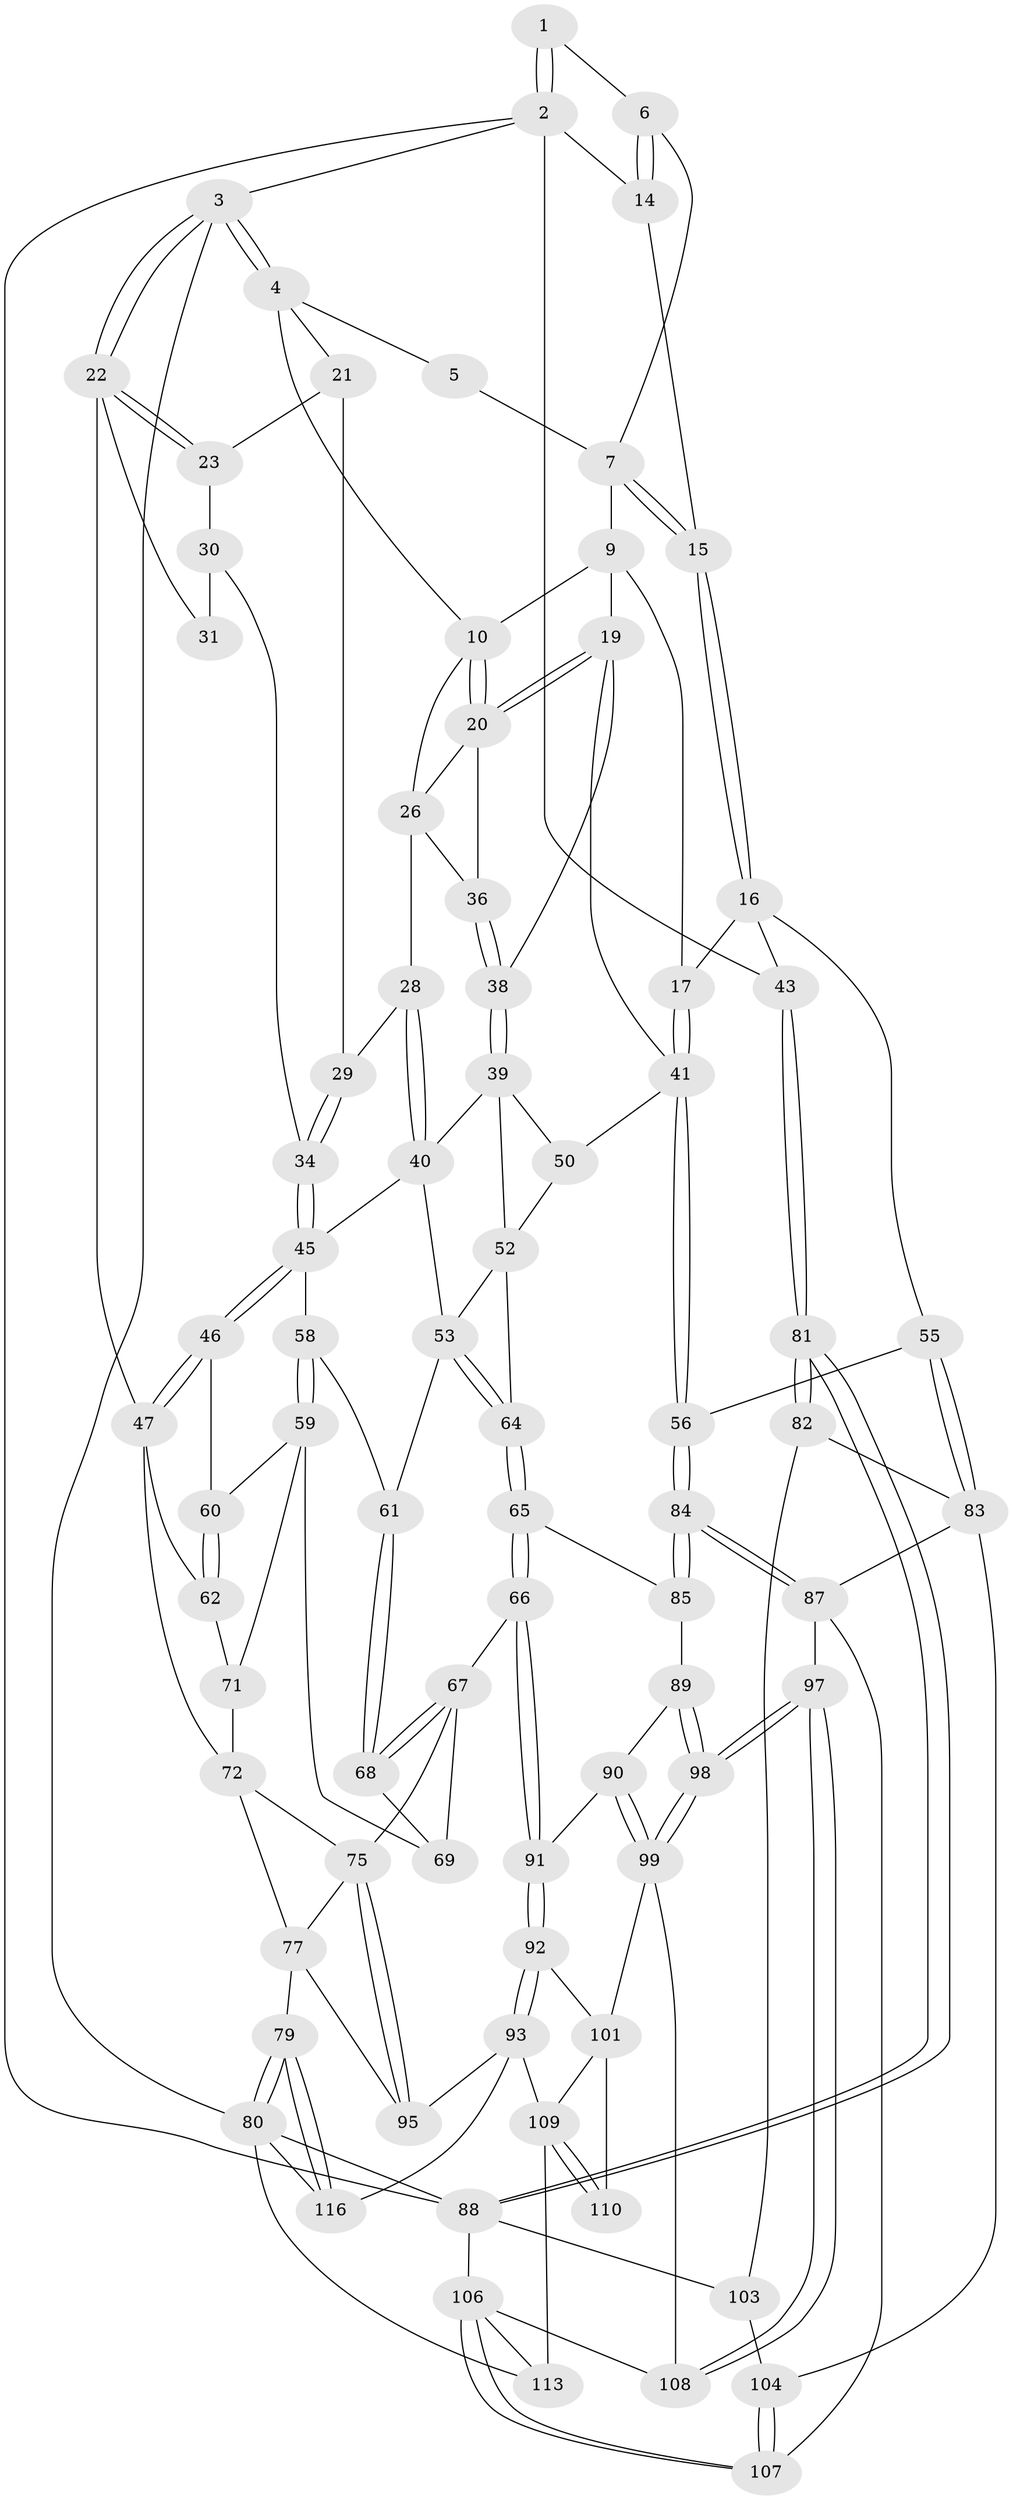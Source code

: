 // Generated by graph-tools (version 1.1) at 2025/52/02/27/25 19:52:44]
// undirected, 81 vertices, 183 edges
graph export_dot {
graph [start="1"]
  node [color=gray90,style=filled];
  1 [pos="+0.8912488012842913+0"];
  2 [pos="+1+0",super="+13"];
  3 [pos="+0+0"];
  4 [pos="+0.31401571962031166+0",super="+12"];
  5 [pos="+0.6901067557850157+0"];
  6 [pos="+0.831199058752069+0"];
  7 [pos="+0.7495622915332569+0.11021828547429391",super="+8"];
  9 [pos="+0.5781166435554336+0.07823324855865628",super="+18"];
  10 [pos="+0.49513777720472957+0.07745375067395806",super="+11"];
  14 [pos="+0.9597918826869838+0.19967382567509714"];
  15 [pos="+0.7518361116696219+0.21485628967160422"];
  16 [pos="+0.7308163870379638+0.2560102060399547",super="+44"];
  17 [pos="+0.6930422914254903+0.28393545354203714"];
  19 [pos="+0.5667763059149573+0.23125183296935822",super="+37"];
  20 [pos="+0.544732553922152+0.22302103048881378",super="+33"];
  21 [pos="+0.2160522339112623+0.05965858137575424",super="+24"];
  22 [pos="+0+0",super="+32"];
  23 [pos="+0+0.07920016989458596",super="+25"];
  26 [pos="+0.35295782998998076+0.046438978853946385",super="+27"];
  28 [pos="+0.3078200890144449+0.27408560594589476"];
  29 [pos="+0.1654761749657636+0.26260321102887996"];
  30 [pos="+0.058120859317386656+0.20852736010140716",super="+35"];
  31 [pos="+0+0.2500038992646609"];
  34 [pos="+0.1399809825480124+0.28650031321806246"];
  36 [pos="+0.43594608782746214+0.2649571675435426"];
  38 [pos="+0.4490754879605492+0.3171017596627124"];
  39 [pos="+0.3916993804613029+0.3694583267164095",super="+51"];
  40 [pos="+0.32189999032867217+0.35948911788873916",super="+48"];
  41 [pos="+0.6328585438726008+0.48079241328491734",super="+42"];
  43 [pos="+1+0.4404729113430686"];
  45 [pos="+0.13896722827849659+0.2897615162824588",super="+49"];
  46 [pos="+0.044569793160046674+0.397199653570702"];
  47 [pos="+0+0.3957140458058864",super="+63"];
  50 [pos="+0.5556819784110686+0.4836835079592964"];
  52 [pos="+0.3961928746547138+0.42401521209366694",super="+57"];
  53 [pos="+0.3064218621090026+0.46334925013974987",super="+54"];
  55 [pos="+0.6832429494473472+0.4929298535858685"];
  56 [pos="+0.6369417624534262+0.4866218796415213"];
  58 [pos="+0.19257935394935086+0.4585168755417359"];
  59 [pos="+0.12357943758167543+0.47593691733333904",super="+70"];
  60 [pos="+0.07082710854467918+0.4271446810210194"];
  61 [pos="+0.234154157247253+0.5288408067207802"];
  62 [pos="+0.030556326580122212+0.5534137083904573"];
  64 [pos="+0.378511135800787+0.5644873720625516"];
  65 [pos="+0.358138269066767+0.6144440342204066"];
  66 [pos="+0.3581378218936984+0.6144447437427278"];
  67 [pos="+0.32268164083943196+0.6202129210961788",super="+74"];
  68 [pos="+0.23388185648667947+0.533624339705997"];
  69 [pos="+0.145268187149353+0.5719052582179638"];
  71 [pos="+0.044036042944215675+0.5702171526959444"];
  72 [pos="+0.041742870174428875+0.5749206183283267",super="+73"];
  75 [pos="+0.14528353262375523+0.7259492971186963",super="+76"];
  77 [pos="+0+0.7132412837023461",super="+78"];
  79 [pos="+0+1"];
  80 [pos="+0+1",super="+115"];
  81 [pos="+1+0.5692222851861723"];
  82 [pos="+0.9705014318726226+0.6267633663952801"];
  83 [pos="+0.8905318486768904+0.6178781103583749",super="+86"];
  84 [pos="+0.6344480057158782+0.616861489868132"];
  85 [pos="+0.5674590816900947+0.6559183099839626"];
  87 [pos="+0.6912514946686922+0.7192004258497302",super="+96"];
  88 [pos="+1+1",super="+105"];
  89 [pos="+0.5274344003119399+0.6969486674798493"];
  90 [pos="+0.5015789621952587+0.711126804038708"];
  91 [pos="+0.37145664591014554+0.6506063851826751"];
  92 [pos="+0.37402926057562114+0.758333179517538",super="+102"];
  93 [pos="+0.20346456680298217+0.8323415989750755",super="+94"];
  95 [pos="+0.16274110143359846+0.7875626270281824"];
  97 [pos="+0.602714817768899+0.8645374722104554"];
  98 [pos="+0.5801107310011165+0.8316928658282876"];
  99 [pos="+0.49079026867097547+0.7429330520969708",super="+100"];
  101 [pos="+0.40674242547952666+0.7914815995881379",super="+111"];
  103 [pos="+0.9194152932084415+0.7072075059219783"];
  104 [pos="+0.8951008852878641+0.7328985939184697"];
  106 [pos="+0.9766755788150964+1",super="+112"];
  107 [pos="+0.833371841973952+0.8494144256924516"];
  108 [pos="+0.5866289861948054+0.9145263246592111"];
  109 [pos="+0.2701865702991505+0.8669571156524721",super="+114"];
  110 [pos="+0.3363801972656656+0.8480467890519711"];
  113 [pos="+0.5028569578848966+1"];
  116 [pos="+0.17219593117656584+0.8765294056824942"];
  1 -- 2;
  1 -- 2;
  1 -- 6;
  2 -- 3;
  2 -- 88;
  2 -- 43;
  2 -- 14;
  3 -- 4;
  3 -- 4;
  3 -- 22;
  3 -- 22;
  3 -- 80;
  4 -- 5;
  4 -- 10;
  4 -- 21;
  5 -- 7;
  6 -- 7;
  6 -- 14;
  6 -- 14;
  7 -- 15;
  7 -- 15;
  7 -- 9;
  9 -- 10;
  9 -- 19;
  9 -- 17;
  10 -- 20;
  10 -- 20;
  10 -- 26;
  14 -- 15;
  15 -- 16;
  15 -- 16;
  16 -- 17;
  16 -- 43;
  16 -- 55;
  17 -- 41;
  17 -- 41;
  19 -- 20;
  19 -- 20;
  19 -- 38;
  19 -- 41;
  20 -- 26;
  20 -- 36;
  21 -- 29;
  21 -- 23;
  22 -- 23;
  22 -- 23;
  22 -- 47;
  22 -- 31;
  23 -- 30;
  26 -- 28;
  26 -- 36;
  28 -- 29;
  28 -- 40;
  28 -- 40;
  29 -- 34;
  29 -- 34;
  30 -- 31 [weight=2];
  30 -- 34;
  34 -- 45;
  34 -- 45;
  36 -- 38;
  36 -- 38;
  38 -- 39;
  38 -- 39;
  39 -- 40;
  39 -- 50;
  39 -- 52;
  40 -- 45;
  40 -- 53;
  41 -- 56;
  41 -- 56;
  41 -- 50;
  43 -- 81;
  43 -- 81;
  45 -- 46;
  45 -- 46;
  45 -- 58;
  46 -- 47;
  46 -- 47;
  46 -- 60;
  47 -- 62;
  47 -- 72;
  50 -- 52;
  52 -- 53;
  52 -- 64;
  53 -- 64;
  53 -- 64;
  53 -- 61;
  55 -- 56;
  55 -- 83;
  55 -- 83;
  56 -- 84;
  56 -- 84;
  58 -- 59;
  58 -- 59;
  58 -- 61;
  59 -- 60;
  59 -- 69;
  59 -- 71;
  60 -- 62;
  60 -- 62;
  61 -- 68;
  61 -- 68;
  62 -- 71;
  64 -- 65;
  64 -- 65;
  65 -- 66;
  65 -- 66;
  65 -- 85;
  66 -- 67;
  66 -- 91;
  66 -- 91;
  67 -- 68;
  67 -- 68;
  67 -- 75;
  67 -- 69;
  68 -- 69;
  71 -- 72;
  72 -- 75;
  72 -- 77;
  75 -- 95;
  75 -- 95;
  75 -- 77;
  77 -- 79;
  77 -- 95;
  79 -- 80;
  79 -- 80;
  79 -- 116;
  79 -- 116;
  80 -- 88;
  80 -- 113;
  80 -- 116;
  81 -- 82;
  81 -- 82;
  81 -- 88;
  81 -- 88;
  82 -- 83;
  82 -- 103;
  83 -- 104;
  83 -- 87;
  84 -- 85;
  84 -- 85;
  84 -- 87;
  84 -- 87;
  85 -- 89;
  87 -- 97;
  87 -- 107;
  88 -- 106;
  88 -- 103;
  89 -- 90;
  89 -- 98;
  89 -- 98;
  90 -- 91;
  90 -- 99;
  90 -- 99;
  91 -- 92;
  91 -- 92;
  92 -- 93;
  92 -- 93;
  92 -- 101;
  93 -- 109;
  93 -- 116;
  93 -- 95;
  97 -- 98;
  97 -- 98;
  97 -- 108;
  97 -- 108;
  98 -- 99;
  98 -- 99;
  99 -- 108;
  99 -- 101;
  101 -- 110;
  101 -- 109;
  103 -- 104;
  104 -- 107;
  104 -- 107;
  106 -- 107;
  106 -- 107;
  106 -- 113;
  106 -- 108;
  109 -- 110;
  109 -- 110;
  109 -- 113;
}
